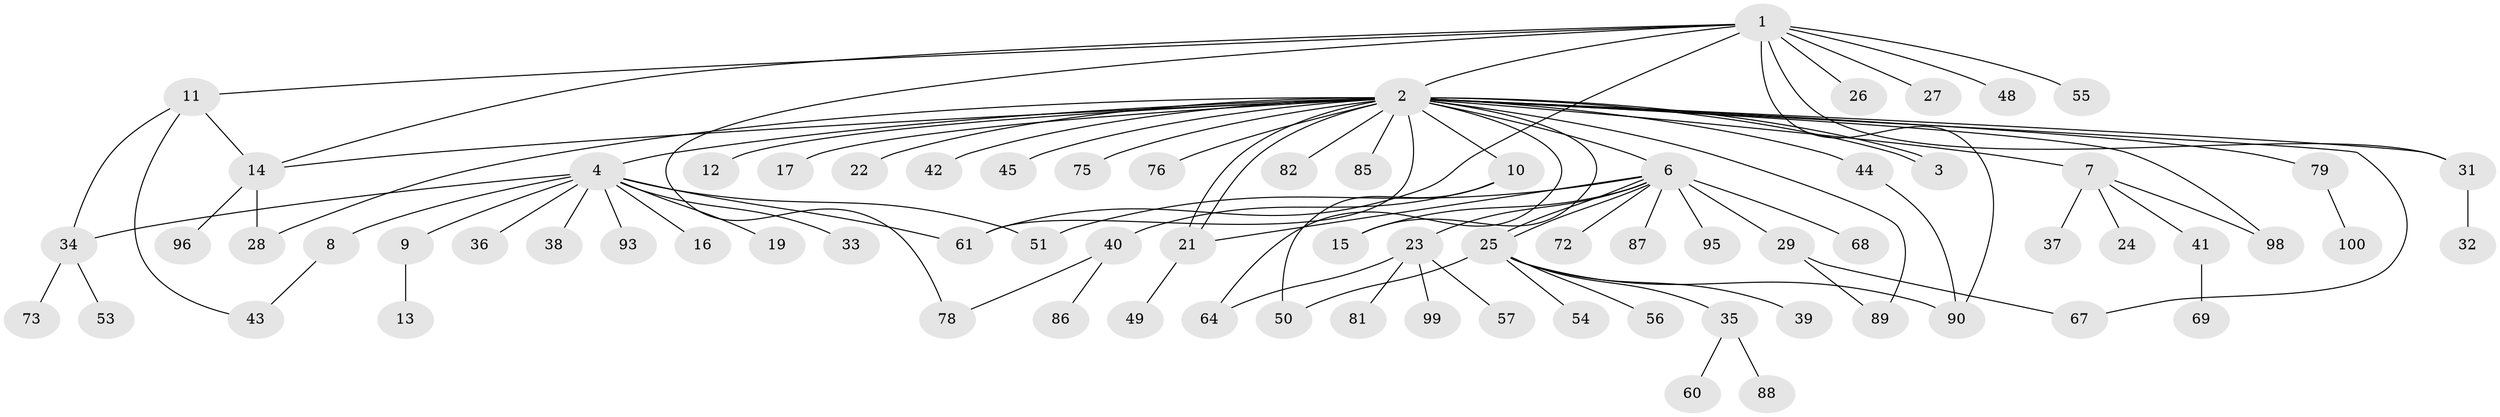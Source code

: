 // original degree distribution, {5: 0.05, 31: 0.01, 2: 0.22, 13: 0.02, 9: 0.02, 6: 0.02, 3: 0.06, 4: 0.04, 1: 0.56}
// Generated by graph-tools (version 1.1) at 2025/38/02/21/25 10:38:54]
// undirected, 76 vertices, 97 edges
graph export_dot {
graph [start="1"]
  node [color=gray90,style=filled];
  1 [super="+5"];
  2 [super="+65"];
  3;
  4 [super="+83"];
  6 [super="+18"];
  7 [super="+20"];
  8 [super="+47"];
  9;
  10 [super="+58"];
  11 [super="+59"];
  12;
  13;
  14 [super="+62"];
  15;
  16;
  17;
  19;
  21 [super="+30"];
  22;
  23 [super="+71"];
  24;
  25 [super="+70"];
  26;
  27 [super="+94"];
  28 [super="+92"];
  29 [super="+74"];
  31;
  32;
  33;
  34 [super="+77"];
  35;
  36 [super="+80"];
  37;
  38;
  39;
  40 [super="+46"];
  41 [super="+52"];
  42;
  43 [super="+63"];
  44;
  45;
  48;
  49;
  50;
  51 [super="+84"];
  53;
  54;
  55;
  56;
  57;
  60 [super="+66"];
  61 [super="+97"];
  64;
  67;
  68;
  69;
  72;
  73;
  75;
  76;
  78;
  79 [super="+91"];
  81;
  82;
  85;
  86;
  87;
  88;
  89;
  90;
  93;
  95;
  96;
  98;
  99;
  100;
  1 -- 2;
  1 -- 55;
  1 -- 61;
  1 -- 26;
  1 -- 11;
  1 -- 78;
  1 -- 48;
  1 -- 90;
  1 -- 27;
  1 -- 31;
  1 -- 14;
  2 -- 3;
  2 -- 3;
  2 -- 4;
  2 -- 6;
  2 -- 7 [weight=2];
  2 -- 10;
  2 -- 12;
  2 -- 14;
  2 -- 15;
  2 -- 17;
  2 -- 21;
  2 -- 21;
  2 -- 22;
  2 -- 31;
  2 -- 42;
  2 -- 44;
  2 -- 45;
  2 -- 61;
  2 -- 64;
  2 -- 67;
  2 -- 75;
  2 -- 76;
  2 -- 79;
  2 -- 82;
  2 -- 85;
  2 -- 89;
  2 -- 98;
  2 -- 28;
  4 -- 8;
  4 -- 9;
  4 -- 16;
  4 -- 19;
  4 -- 33;
  4 -- 34;
  4 -- 36;
  4 -- 38;
  4 -- 61;
  4 -- 93;
  4 -- 51;
  6 -- 15;
  6 -- 21;
  6 -- 23;
  6 -- 25;
  6 -- 25;
  6 -- 29;
  6 -- 51;
  6 -- 68;
  6 -- 72;
  6 -- 87;
  6 -- 95;
  7 -- 24;
  7 -- 37;
  7 -- 41;
  7 -- 98;
  8 -- 43;
  9 -- 13;
  10 -- 40;
  10 -- 50;
  11 -- 14;
  11 -- 34;
  11 -- 43;
  14 -- 28;
  14 -- 96;
  21 -- 49;
  23 -- 57;
  23 -- 64;
  23 -- 81;
  23 -- 99;
  25 -- 35;
  25 -- 39;
  25 -- 50;
  25 -- 54;
  25 -- 56;
  25 -- 90;
  29 -- 89;
  29 -- 67;
  31 -- 32;
  34 -- 53;
  34 -- 73;
  35 -- 60;
  35 -- 88;
  40 -- 78;
  40 -- 86;
  41 -- 69;
  44 -- 90;
  79 -- 100;
}
